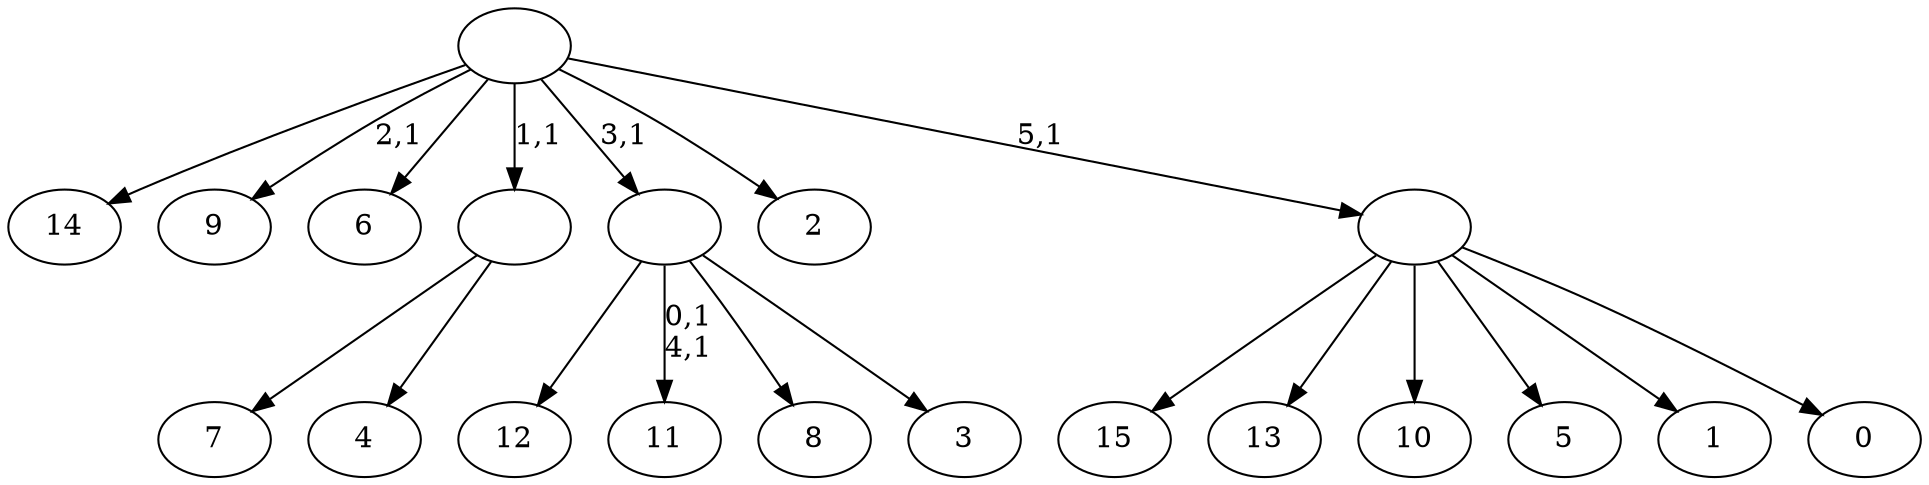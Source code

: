 digraph T {
	22 [label="15"]
	21 [label="14"]
	20 [label="13"]
	19 [label="12"]
	18 [label="11"]
	15 [label="10"]
	14 [label="9"]
	12 [label="8"]
	11 [label="7"]
	10 [label="6"]
	9 [label="5"]
	8 [label="4"]
	7 [label=""]
	6 [label="3"]
	5 [label=""]
	4 [label="2"]
	3 [label="1"]
	2 [label="0"]
	1 [label=""]
	0 [label=""]
	7 -> 11 [label=""]
	7 -> 8 [label=""]
	5 -> 18 [label="0,1\n4,1"]
	5 -> 19 [label=""]
	5 -> 12 [label=""]
	5 -> 6 [label=""]
	1 -> 22 [label=""]
	1 -> 20 [label=""]
	1 -> 15 [label=""]
	1 -> 9 [label=""]
	1 -> 3 [label=""]
	1 -> 2 [label=""]
	0 -> 14 [label="2,1"]
	0 -> 21 [label=""]
	0 -> 10 [label=""]
	0 -> 7 [label="1,1"]
	0 -> 5 [label="3,1"]
	0 -> 4 [label=""]
	0 -> 1 [label="5,1"]
}
